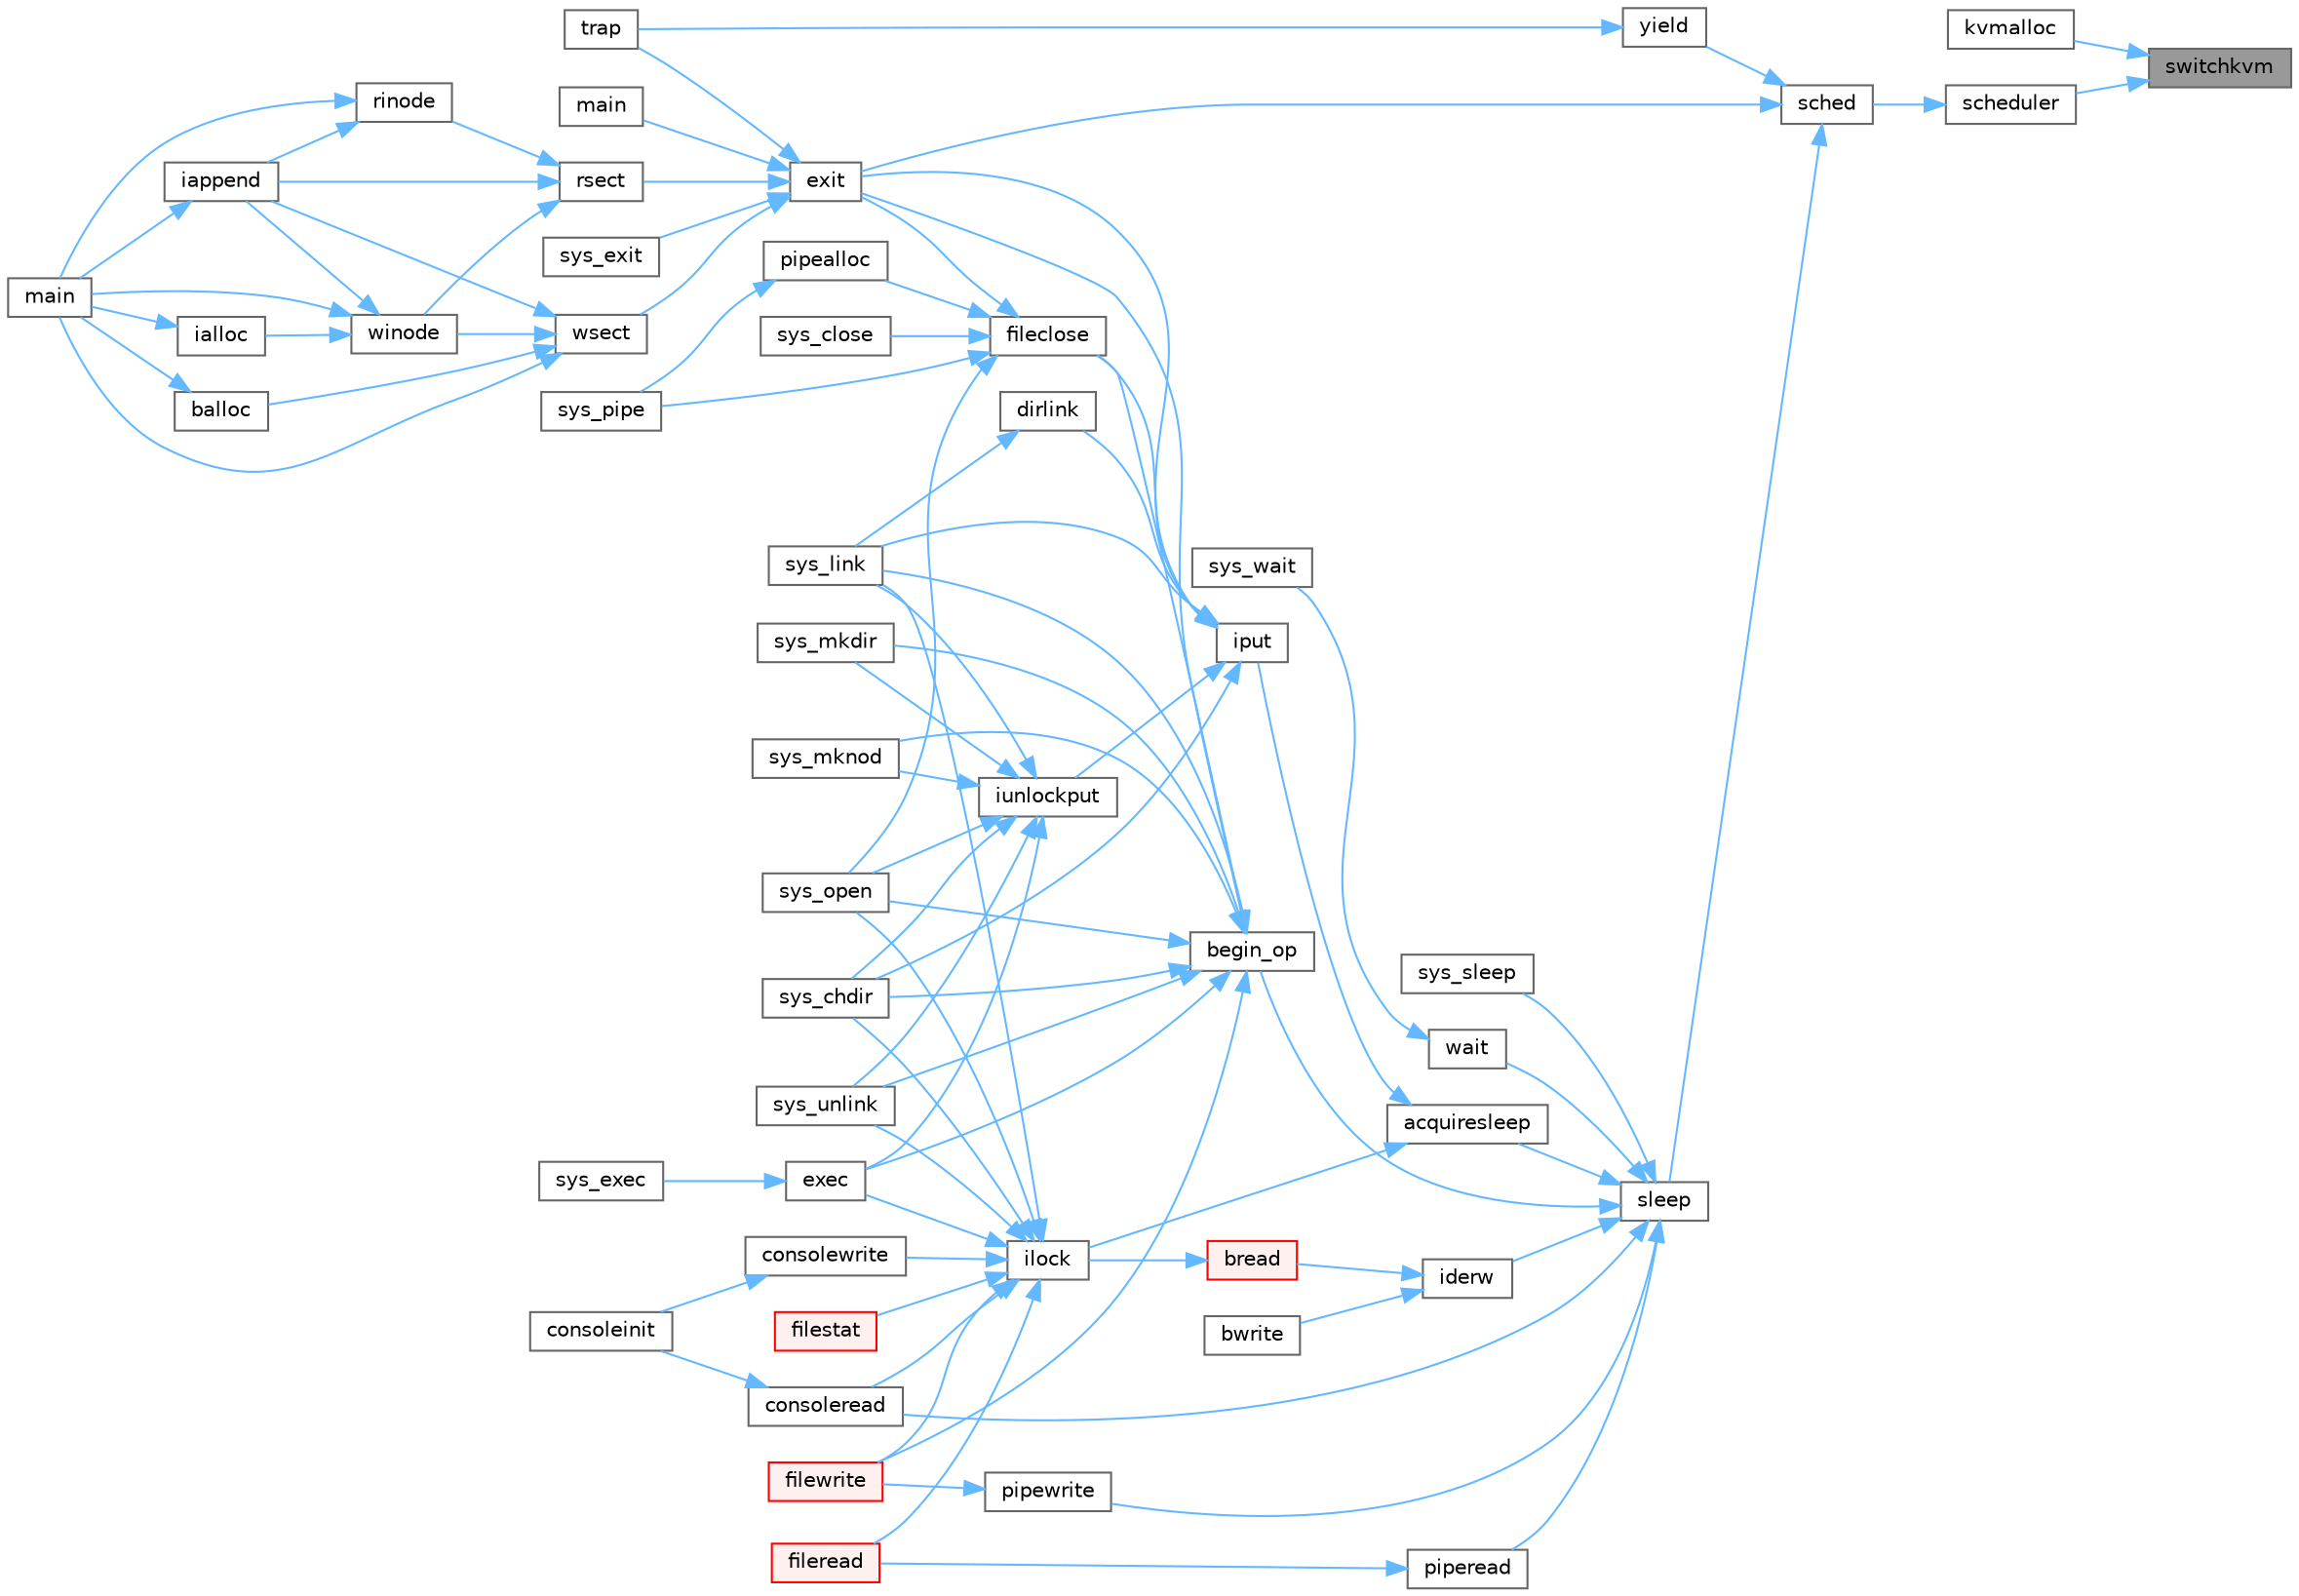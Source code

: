 digraph "switchkvm"
{
 // LATEX_PDF_SIZE
  bgcolor="transparent";
  edge [fontname=Helvetica,fontsize=10,labelfontname=Helvetica,labelfontsize=10];
  node [fontname=Helvetica,fontsize=10,shape=box,height=0.2,width=0.4];
  rankdir="RL";
  Node1 [id="Node000001",label="switchkvm",height=0.2,width=0.4,color="gray40", fillcolor="grey60", style="filled", fontcolor="black",tooltip=" "];
  Node1 -> Node2 [id="edge1_Node000001_Node000002",dir="back",color="steelblue1",style="solid",tooltip=" "];
  Node2 [id="Node000002",label="kvmalloc",height=0.2,width=0.4,color="grey40", fillcolor="white", style="filled",URL="$de/de9/vm_8c.html#a893bf6891e427f310b43981bf8e737ea",tooltip=" "];
  Node1 -> Node3 [id="edge2_Node000001_Node000003",dir="back",color="steelblue1",style="solid",tooltip=" "];
  Node3 [id="Node000003",label="scheduler",height=0.2,width=0.4,color="grey40", fillcolor="white", style="filled",URL="$d3/dda/proc_8c.html#a9fa00b0be5d3c4781048861e2506eb63",tooltip=" "];
  Node3 -> Node4 [id="edge3_Node000003_Node000004",dir="back",color="steelblue1",style="solid",tooltip=" "];
  Node4 [id="Node000004",label="sched",height=0.2,width=0.4,color="grey40", fillcolor="white", style="filled",URL="$d3/dda/proc_8c.html#ad788da91743c333b5bed7c4a0dd12365",tooltip=" "];
  Node4 -> Node5 [id="edge4_Node000004_Node000005",dir="back",color="steelblue1",style="solid",tooltip=" "];
  Node5 [id="Node000005",label="exit",height=0.2,width=0.4,color="grey40", fillcolor="white", style="filled",URL="$d3/dda/proc_8c.html#aaf98ef7cdde3a0dfb2e49919de3298b1",tooltip=" "];
  Node5 -> Node6 [id="edge5_Node000005_Node000006",dir="back",color="steelblue1",style="solid",tooltip=" "];
  Node6 [id="Node000006",label="main",height=0.2,width=0.4,color="grey40", fillcolor="white", style="filled",URL="$d1/d6a/hello_8c.html#a0ddf1224851353fc92bfbff6f499fa97",tooltip=" "];
  Node5 -> Node7 [id="edge6_Node000005_Node000007",dir="back",color="steelblue1",style="solid",tooltip=" "];
  Node7 [id="Node000007",label="rsect",height=0.2,width=0.4,color="grey40", fillcolor="white", style="filled",URL="$d7/d1f/mkfs_8c.html#a22ea835ad23cd716a962f30e4882ee80",tooltip=" "];
  Node7 -> Node8 [id="edge7_Node000007_Node000008",dir="back",color="steelblue1",style="solid",tooltip=" "];
  Node8 [id="Node000008",label="iappend",height=0.2,width=0.4,color="grey40", fillcolor="white", style="filled",URL="$d7/d1f/mkfs_8c.html#a268b61616f575ff072f5bb34c83e02e9",tooltip=" "];
  Node8 -> Node9 [id="edge8_Node000008_Node000009",dir="back",color="steelblue1",style="solid",tooltip=" "];
  Node9 [id="Node000009",label="main",height=0.2,width=0.4,color="grey40", fillcolor="white", style="filled",URL="$d7/d1f/mkfs_8c.html#a0ddf1224851353fc92bfbff6f499fa97",tooltip=" "];
  Node7 -> Node10 [id="edge9_Node000007_Node000010",dir="back",color="steelblue1",style="solid",tooltip=" "];
  Node10 [id="Node000010",label="rinode",height=0.2,width=0.4,color="grey40", fillcolor="white", style="filled",URL="$d7/d1f/mkfs_8c.html#a3b6cb1258a963010211a8e5ddf99defe",tooltip=" "];
  Node10 -> Node8 [id="edge10_Node000010_Node000008",dir="back",color="steelblue1",style="solid",tooltip=" "];
  Node10 -> Node9 [id="edge11_Node000010_Node000009",dir="back",color="steelblue1",style="solid",tooltip=" "];
  Node7 -> Node11 [id="edge12_Node000007_Node000011",dir="back",color="steelblue1",style="solid",tooltip=" "];
  Node11 [id="Node000011",label="winode",height=0.2,width=0.4,color="grey40", fillcolor="white", style="filled",URL="$d7/d1f/mkfs_8c.html#a2540c48cea7dc865909cfb3f8450a887",tooltip=" "];
  Node11 -> Node12 [id="edge13_Node000011_Node000012",dir="back",color="steelblue1",style="solid",tooltip=" "];
  Node12 [id="Node000012",label="ialloc",height=0.2,width=0.4,color="grey40", fillcolor="white", style="filled",URL="$d7/d1f/mkfs_8c.html#a341af7faeda3d6fcb57a5a9fe3a0104a",tooltip=" "];
  Node12 -> Node9 [id="edge14_Node000012_Node000009",dir="back",color="steelblue1",style="solid",tooltip=" "];
  Node11 -> Node8 [id="edge15_Node000011_Node000008",dir="back",color="steelblue1",style="solid",tooltip=" "];
  Node11 -> Node9 [id="edge16_Node000011_Node000009",dir="back",color="steelblue1",style="solid",tooltip=" "];
  Node5 -> Node13 [id="edge17_Node000005_Node000013",dir="back",color="steelblue1",style="solid",tooltip=" "];
  Node13 [id="Node000013",label="sys_exit",height=0.2,width=0.4,color="grey40", fillcolor="white", style="filled",URL="$dd/d35/sysproc_8c.html#aee72faa31a0c32b410aba558ef1d59f2",tooltip=" "];
  Node5 -> Node14 [id="edge18_Node000005_Node000014",dir="back",color="steelblue1",style="solid",tooltip=" "];
  Node14 [id="Node000014",label="trap",height=0.2,width=0.4,color="grey40", fillcolor="white", style="filled",URL="$dc/d6f/trap_8c.html#a372d166e36c086c91e5f5d81e5fead3a",tooltip=" "];
  Node5 -> Node15 [id="edge19_Node000005_Node000015",dir="back",color="steelblue1",style="solid",tooltip=" "];
  Node15 [id="Node000015",label="wsect",height=0.2,width=0.4,color="grey40", fillcolor="white", style="filled",URL="$d7/d1f/mkfs_8c.html#ac62d827d836d1807e4d6f365f32348bb",tooltip=" "];
  Node15 -> Node16 [id="edge20_Node000015_Node000016",dir="back",color="steelblue1",style="solid",tooltip=" "];
  Node16 [id="Node000016",label="balloc",height=0.2,width=0.4,color="grey40", fillcolor="white", style="filled",URL="$d7/d1f/mkfs_8c.html#a327cdfc7a74165d8922ec6c8ba256906",tooltip=" "];
  Node16 -> Node9 [id="edge21_Node000016_Node000009",dir="back",color="steelblue1",style="solid",tooltip=" "];
  Node15 -> Node8 [id="edge22_Node000015_Node000008",dir="back",color="steelblue1",style="solid",tooltip=" "];
  Node15 -> Node9 [id="edge23_Node000015_Node000009",dir="back",color="steelblue1",style="solid",tooltip=" "];
  Node15 -> Node11 [id="edge24_Node000015_Node000011",dir="back",color="steelblue1",style="solid",tooltip=" "];
  Node4 -> Node17 [id="edge25_Node000004_Node000017",dir="back",color="steelblue1",style="solid",tooltip=" "];
  Node17 [id="Node000017",label="sleep",height=0.2,width=0.4,color="grey40", fillcolor="white", style="filled",URL="$d3/dda/proc_8c.html#ae70cc0370342e46f6db3bec367232457",tooltip=" "];
  Node17 -> Node18 [id="edge26_Node000017_Node000018",dir="back",color="steelblue1",style="solid",tooltip=" "];
  Node18 [id="Node000018",label="acquiresleep",height=0.2,width=0.4,color="grey40", fillcolor="white", style="filled",URL="$d8/dd1/sleeplock_8c.html#aaad2d7a86d4859982dd9a132f5128ff2",tooltip=" "];
  Node18 -> Node19 [id="edge27_Node000018_Node000019",dir="back",color="steelblue1",style="solid",tooltip=" "];
  Node19 [id="Node000019",label="ilock",height=0.2,width=0.4,color="grey40", fillcolor="white", style="filled",URL="$d2/d5a/fs_8c.html#aed28187406d84a3aa71f10c6235a03ec",tooltip=" "];
  Node19 -> Node20 [id="edge28_Node000019_Node000020",dir="back",color="steelblue1",style="solid",tooltip=" "];
  Node20 [id="Node000020",label="consoleread",height=0.2,width=0.4,color="grey40", fillcolor="white", style="filled",URL="$d0/d56/console_8c.html#a28ac85a90987662e306ca8efbfe16074",tooltip=" "];
  Node20 -> Node21 [id="edge29_Node000020_Node000021",dir="back",color="steelblue1",style="solid",tooltip=" "];
  Node21 [id="Node000021",label="consoleinit",height=0.2,width=0.4,color="grey40", fillcolor="white", style="filled",URL="$d0/d56/console_8c.html#ab508ff0f4db26fe35cd25fa648f9ee75",tooltip=" "];
  Node19 -> Node22 [id="edge30_Node000019_Node000022",dir="back",color="steelblue1",style="solid",tooltip=" "];
  Node22 [id="Node000022",label="consolewrite",height=0.2,width=0.4,color="grey40", fillcolor="white", style="filled",URL="$d0/d56/console_8c.html#a6af7eb39268127d389792cec37785666",tooltip=" "];
  Node22 -> Node21 [id="edge31_Node000022_Node000021",dir="back",color="steelblue1",style="solid",tooltip=" "];
  Node19 -> Node23 [id="edge32_Node000019_Node000023",dir="back",color="steelblue1",style="solid",tooltip=" "];
  Node23 [id="Node000023",label="exec",height=0.2,width=0.4,color="grey40", fillcolor="white", style="filled",URL="$df/dc9/exec_8c.html#ace32454ed0d37834dcb1cb4f8b727e6e",tooltip=" "];
  Node23 -> Node24 [id="edge33_Node000023_Node000024",dir="back",color="steelblue1",style="solid",tooltip=" "];
  Node24 [id="Node000024",label="sys_exec",height=0.2,width=0.4,color="grey40", fillcolor="white", style="filled",URL="$d1/d14/sysfile_8c.html#aeaa813ddeb6a5fac3c45714c7351c526",tooltip=" "];
  Node19 -> Node25 [id="edge34_Node000019_Node000025",dir="back",color="steelblue1",style="solid",tooltip=" "];
  Node25 [id="Node000025",label="fileread",height=0.2,width=0.4,color="red", fillcolor="#FFF0F0", style="filled",URL="$d6/d13/file_8c.html#a1dc8c87c7e48bdaaf98e9c7047928f29",tooltip=" "];
  Node19 -> Node27 [id="edge35_Node000019_Node000027",dir="back",color="steelblue1",style="solid",tooltip=" "];
  Node27 [id="Node000027",label="filestat",height=0.2,width=0.4,color="red", fillcolor="#FFF0F0", style="filled",URL="$d6/d13/file_8c.html#afff8e849fa54dea2a5a27dbb97474607",tooltip=" "];
  Node19 -> Node29 [id="edge36_Node000019_Node000029",dir="back",color="steelblue1",style="solid",tooltip=" "];
  Node29 [id="Node000029",label="filewrite",height=0.2,width=0.4,color="red", fillcolor="#FFF0F0", style="filled",URL="$d6/d13/file_8c.html#ab8de757a0a9f58dcc6511ea5e46ebb88",tooltip=" "];
  Node19 -> Node31 [id="edge37_Node000019_Node000031",dir="back",color="steelblue1",style="solid",tooltip=" "];
  Node31 [id="Node000031",label="sys_chdir",height=0.2,width=0.4,color="grey40", fillcolor="white", style="filled",URL="$d1/d14/sysfile_8c.html#ad1c5f8693cb35b9605fee09eebdda640",tooltip=" "];
  Node19 -> Node32 [id="edge38_Node000019_Node000032",dir="back",color="steelblue1",style="solid",tooltip=" "];
  Node32 [id="Node000032",label="sys_link",height=0.2,width=0.4,color="grey40", fillcolor="white", style="filled",URL="$d1/d14/sysfile_8c.html#a759600870314007ac558871239122fb7",tooltip=" "];
  Node19 -> Node33 [id="edge39_Node000019_Node000033",dir="back",color="steelblue1",style="solid",tooltip=" "];
  Node33 [id="Node000033",label="sys_open",height=0.2,width=0.4,color="grey40", fillcolor="white", style="filled",URL="$d1/d14/sysfile_8c.html#a74e45efc661ca17c068bc283b3842e6d",tooltip=" "];
  Node19 -> Node34 [id="edge40_Node000019_Node000034",dir="back",color="steelblue1",style="solid",tooltip=" "];
  Node34 [id="Node000034",label="sys_unlink",height=0.2,width=0.4,color="grey40", fillcolor="white", style="filled",URL="$d1/d14/sysfile_8c.html#ae1e58ee11d41f643929520d8c1640da7",tooltip=" "];
  Node18 -> Node35 [id="edge41_Node000018_Node000035",dir="back",color="steelblue1",style="solid",tooltip=" "];
  Node35 [id="Node000035",label="iput",height=0.2,width=0.4,color="grey40", fillcolor="white", style="filled",URL="$d2/d5a/fs_8c.html#ab3c447f135c68e4c3c1f8d5866f6e77b",tooltip=" "];
  Node35 -> Node36 [id="edge42_Node000035_Node000036",dir="back",color="steelblue1",style="solid",tooltip=" "];
  Node36 [id="Node000036",label="dirlink",height=0.2,width=0.4,color="grey40", fillcolor="white", style="filled",URL="$d2/d5a/fs_8c.html#a69a135a0e8a06d9f306d77ebc0c1f7a0",tooltip=" "];
  Node36 -> Node32 [id="edge43_Node000036_Node000032",dir="back",color="steelblue1",style="solid",tooltip=" "];
  Node35 -> Node5 [id="edge44_Node000035_Node000005",dir="back",color="steelblue1",style="solid",tooltip=" "];
  Node35 -> Node37 [id="edge45_Node000035_Node000037",dir="back",color="steelblue1",style="solid",tooltip=" "];
  Node37 [id="Node000037",label="fileclose",height=0.2,width=0.4,color="grey40", fillcolor="white", style="filled",URL="$d6/d13/file_8c.html#ae557c81ab89c24219146144bb6adaa2c",tooltip=" "];
  Node37 -> Node5 [id="edge46_Node000037_Node000005",dir="back",color="steelblue1",style="solid",tooltip=" "];
  Node37 -> Node38 [id="edge47_Node000037_Node000038",dir="back",color="steelblue1",style="solid",tooltip=" "];
  Node38 [id="Node000038",label="pipealloc",height=0.2,width=0.4,color="grey40", fillcolor="white", style="filled",URL="$d1/d47/pipe_8c.html#a9d6f0c526148e6002b6776619c7563e6",tooltip=" "];
  Node38 -> Node39 [id="edge48_Node000038_Node000039",dir="back",color="steelblue1",style="solid",tooltip=" "];
  Node39 [id="Node000039",label="sys_pipe",height=0.2,width=0.4,color="grey40", fillcolor="white", style="filled",URL="$d1/d14/sysfile_8c.html#a9a70db941def46ec25939e6c2d30e399",tooltip=" "];
  Node37 -> Node40 [id="edge49_Node000037_Node000040",dir="back",color="steelblue1",style="solid",tooltip=" "];
  Node40 [id="Node000040",label="sys_close",height=0.2,width=0.4,color="grey40", fillcolor="white", style="filled",URL="$d1/d14/sysfile_8c.html#a32945488fd39bc405757177b37cd2250",tooltip=" "];
  Node37 -> Node33 [id="edge50_Node000037_Node000033",dir="back",color="steelblue1",style="solid",tooltip=" "];
  Node37 -> Node39 [id="edge51_Node000037_Node000039",dir="back",color="steelblue1",style="solid",tooltip=" "];
  Node35 -> Node41 [id="edge52_Node000035_Node000041",dir="back",color="steelblue1",style="solid",tooltip=" "];
  Node41 [id="Node000041",label="iunlockput",height=0.2,width=0.4,color="grey40", fillcolor="white", style="filled",URL="$d2/d5a/fs_8c.html#a207b3008bae35596c55ec7c4fc6875eb",tooltip=" "];
  Node41 -> Node23 [id="edge53_Node000041_Node000023",dir="back",color="steelblue1",style="solid",tooltip=" "];
  Node41 -> Node31 [id="edge54_Node000041_Node000031",dir="back",color="steelblue1",style="solid",tooltip=" "];
  Node41 -> Node32 [id="edge55_Node000041_Node000032",dir="back",color="steelblue1",style="solid",tooltip=" "];
  Node41 -> Node42 [id="edge56_Node000041_Node000042",dir="back",color="steelblue1",style="solid",tooltip=" "];
  Node42 [id="Node000042",label="sys_mkdir",height=0.2,width=0.4,color="grey40", fillcolor="white", style="filled",URL="$d1/d14/sysfile_8c.html#a057e5bce2de7a87ebfd2dc33967bca4a",tooltip=" "];
  Node41 -> Node43 [id="edge57_Node000041_Node000043",dir="back",color="steelblue1",style="solid",tooltip=" "];
  Node43 [id="Node000043",label="sys_mknod",height=0.2,width=0.4,color="grey40", fillcolor="white", style="filled",URL="$d1/d14/sysfile_8c.html#a25697aa3d828b5878d38170d724adb27",tooltip=" "];
  Node41 -> Node33 [id="edge58_Node000041_Node000033",dir="back",color="steelblue1",style="solid",tooltip=" "];
  Node41 -> Node34 [id="edge59_Node000041_Node000034",dir="back",color="steelblue1",style="solid",tooltip=" "];
  Node35 -> Node31 [id="edge60_Node000035_Node000031",dir="back",color="steelblue1",style="solid",tooltip=" "];
  Node35 -> Node32 [id="edge61_Node000035_Node000032",dir="back",color="steelblue1",style="solid",tooltip=" "];
  Node17 -> Node44 [id="edge62_Node000017_Node000044",dir="back",color="steelblue1",style="solid",tooltip=" "];
  Node44 [id="Node000044",label="begin_op",height=0.2,width=0.4,color="grey40", fillcolor="white", style="filled",URL="$d7/df8/log_8c.html#ac96aa31ffc0500e749c62c4d377c21c9",tooltip=" "];
  Node44 -> Node23 [id="edge63_Node000044_Node000023",dir="back",color="steelblue1",style="solid",tooltip=" "];
  Node44 -> Node5 [id="edge64_Node000044_Node000005",dir="back",color="steelblue1",style="solid",tooltip=" "];
  Node44 -> Node37 [id="edge65_Node000044_Node000037",dir="back",color="steelblue1",style="solid",tooltip=" "];
  Node44 -> Node29 [id="edge66_Node000044_Node000029",dir="back",color="steelblue1",style="solid",tooltip=" "];
  Node44 -> Node31 [id="edge67_Node000044_Node000031",dir="back",color="steelblue1",style="solid",tooltip=" "];
  Node44 -> Node32 [id="edge68_Node000044_Node000032",dir="back",color="steelblue1",style="solid",tooltip=" "];
  Node44 -> Node42 [id="edge69_Node000044_Node000042",dir="back",color="steelblue1",style="solid",tooltip=" "];
  Node44 -> Node43 [id="edge70_Node000044_Node000043",dir="back",color="steelblue1",style="solid",tooltip=" "];
  Node44 -> Node33 [id="edge71_Node000044_Node000033",dir="back",color="steelblue1",style="solid",tooltip=" "];
  Node44 -> Node34 [id="edge72_Node000044_Node000034",dir="back",color="steelblue1",style="solid",tooltip=" "];
  Node17 -> Node20 [id="edge73_Node000017_Node000020",dir="back",color="steelblue1",style="solid",tooltip=" "];
  Node17 -> Node45 [id="edge74_Node000017_Node000045",dir="back",color="steelblue1",style="solid",tooltip=" "];
  Node45 [id="Node000045",label="iderw",height=0.2,width=0.4,color="grey40", fillcolor="white", style="filled",URL="$da/d9b/memide_8c.html#a7f36b008f02088c86f76e98e05b55af5",tooltip=" "];
  Node45 -> Node46 [id="edge75_Node000045_Node000046",dir="back",color="steelblue1",style="solid",tooltip=" "];
  Node46 [id="Node000046",label="bread",height=0.2,width=0.4,color="red", fillcolor="#FFF0F0", style="filled",URL="$dc/de6/bio_8c.html#a30b8d2ef2300ed8e3d879a428fe39898",tooltip=" "];
  Node46 -> Node19 [id="edge76_Node000046_Node000019",dir="back",color="steelblue1",style="solid",tooltip=" "];
  Node45 -> Node57 [id="edge77_Node000045_Node000057",dir="back",color="steelblue1",style="solid",tooltip=" "];
  Node57 [id="Node000057",label="bwrite",height=0.2,width=0.4,color="grey40", fillcolor="white", style="filled",URL="$dc/de6/bio_8c.html#a63c899c13b176ddf80064d32225e1298",tooltip=" "];
  Node17 -> Node58 [id="edge78_Node000017_Node000058",dir="back",color="steelblue1",style="solid",tooltip=" "];
  Node58 [id="Node000058",label="piperead",height=0.2,width=0.4,color="grey40", fillcolor="white", style="filled",URL="$d1/d47/pipe_8c.html#ad4cce6144039b615d139f8660c60293a",tooltip=" "];
  Node58 -> Node25 [id="edge79_Node000058_Node000025",dir="back",color="steelblue1",style="solid",tooltip=" "];
  Node17 -> Node59 [id="edge80_Node000017_Node000059",dir="back",color="steelblue1",style="solid",tooltip=" "];
  Node59 [id="Node000059",label="pipewrite",height=0.2,width=0.4,color="grey40", fillcolor="white", style="filled",URL="$d1/d47/pipe_8c.html#acfca0fab7d2c0c0dcc56359c8febe14a",tooltip=" "];
  Node59 -> Node29 [id="edge81_Node000059_Node000029",dir="back",color="steelblue1",style="solid",tooltip=" "];
  Node17 -> Node60 [id="edge82_Node000017_Node000060",dir="back",color="steelblue1",style="solid",tooltip=" "];
  Node60 [id="Node000060",label="sys_sleep",height=0.2,width=0.4,color="grey40", fillcolor="white", style="filled",URL="$dd/d35/sysproc_8c.html#a59778ec9bfa6b6f2100b43fbba000573",tooltip=" "];
  Node17 -> Node61 [id="edge83_Node000017_Node000061",dir="back",color="steelblue1",style="solid",tooltip=" "];
  Node61 [id="Node000061",label="wait",height=0.2,width=0.4,color="grey40", fillcolor="white", style="filled",URL="$d3/dda/proc_8c.html#af6f31822f7e737b4e414bdac1ccb59a4",tooltip=" "];
  Node61 -> Node62 [id="edge84_Node000061_Node000062",dir="back",color="steelblue1",style="solid",tooltip=" "];
  Node62 [id="Node000062",label="sys_wait",height=0.2,width=0.4,color="grey40", fillcolor="white", style="filled",URL="$dd/d35/sysproc_8c.html#ad202e06addda05ba6fe60f05d3f61913",tooltip=" "];
  Node4 -> Node63 [id="edge85_Node000004_Node000063",dir="back",color="steelblue1",style="solid",tooltip=" "];
  Node63 [id="Node000063",label="yield",height=0.2,width=0.4,color="grey40", fillcolor="white", style="filled",URL="$d3/dda/proc_8c.html#a7cb51f5c2b5cad3766f19eb69c92793b",tooltip=" "];
  Node63 -> Node14 [id="edge86_Node000063_Node000014",dir="back",color="steelblue1",style="solid",tooltip=" "];
}
